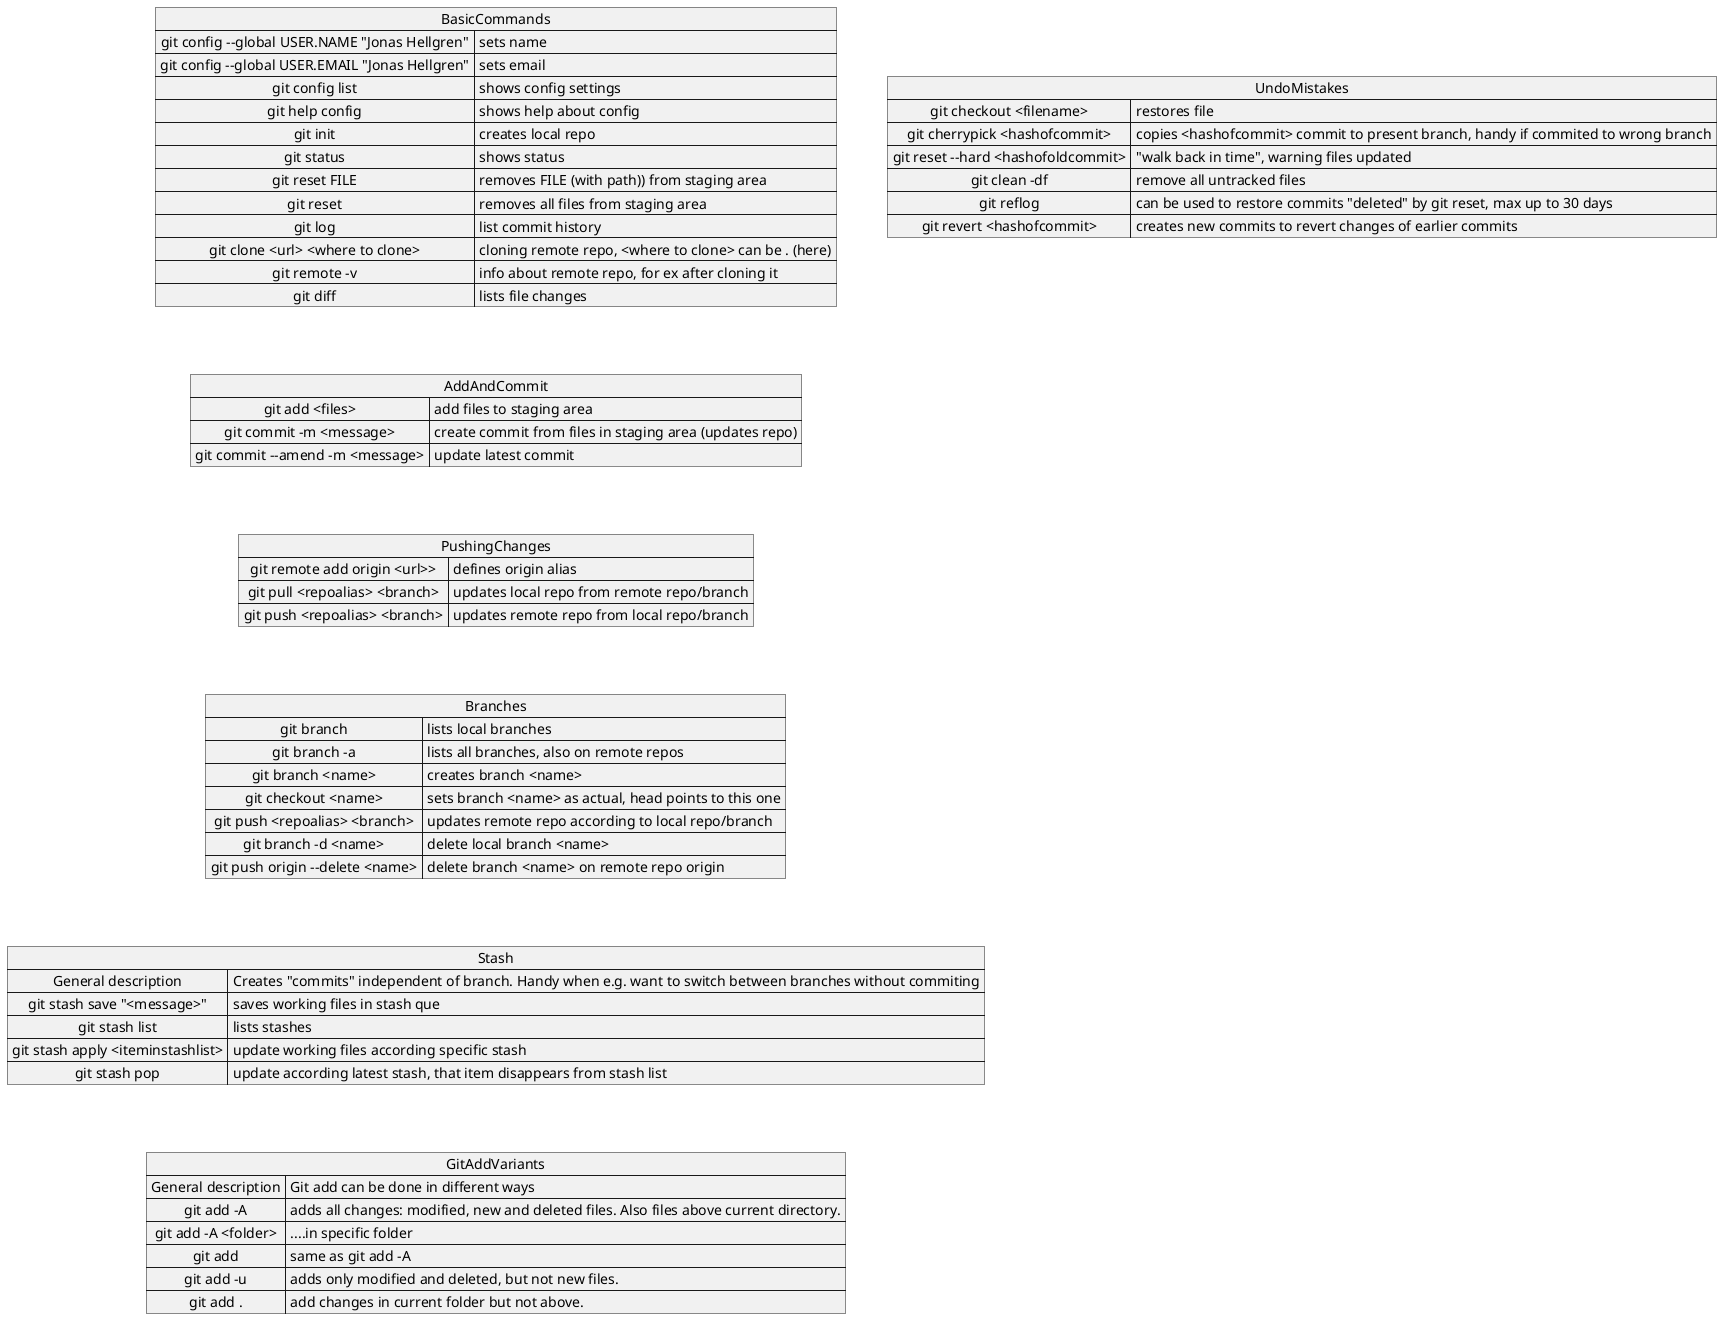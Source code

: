 @startuml
map BasicCommands {
 git config --global USER.NAME "Jonas Hellgren" => sets name
 git config --global USER.EMAIL "Jonas Hellgren" => sets email
 git config list => shows config settings
 git help config  => shows help about config
 git init  => creates local repo
 git status  => shows status
 git reset FILE  => removes FILE (with path)) from staging area
 git reset   => removes all files from staging area
 git log   => list commit history
 git clone <url> <where to clone>  => cloning remote repo, <where to clone> can be . (here)
 git remote -v  => info about remote repo, for ex after cloning it
 git diff  => lists file changes
}

map AddAndCommit {
 git add <files>  => add files to staging area
 git commit -m <message>  => create commit from files in staging area (updates repo)
 git commit --amend -m <message>  => update latest commit
}

map PushingChanges {
 git remote add origin <url>>  => defines origin alias
 git pull <repoalias> <branch>  => updates local repo from remote repo/branch
 git push <repoalias> <branch>  => updates remote repo from local repo/branch
}

map Branches {
 git branch => lists local branches
 git branch -a  => lists all branches, also on remote repos
 git branch <name>  => creates branch <name>
 git checkout <name>  => sets branch <name> as actual, head points to this one
 git push <repoalias> <branch>  => updates remote repo according to local repo/branch
 git branch -d <name> => delete local branch <name>
 git push origin --delete <name> => delete branch <name> on remote repo origin
}

map UndoMistakes {
 git checkout <filename>  => restores file
 git cherrypick <hashofcommit>  => copies <hashofcommit> commit to present branch, handy if commited to wrong branch
 git reset --hard <hashofoldcommit>  => "walk back in time", warning files updated
 git clean -df  => remove all untracked files
 git reflog => can be used to restore commits "deleted" by git reset, max up to 30 days
 git revert <hashofcommit> => creates new commits to revert changes of earlier commits
}

map Stash {
 General description => Creates "commits" independent of branch. Handy when e.g. want to switch between branches without commiting
 git stash save "<message>" =>  saves working files in stash que
 git stash list => lists stashes
 git stash apply <iteminstashlist>  => update working files according specific stash
 git stash pop   => update according latest stash, that item disappears from stash list
}

map GitAddVariants {
 General description => Git add can be done in different ways
 git add -A => adds all changes: modified, new and deleted files. Also files above current directory.
 git add -A <folder> => ....in specific folder
 git add  => same as git add -A
 git add -u  => adds only modified and deleted, but not new files.
 git add . => add changes in current folder but not above.

}

BasicCommands --[hidden]> AddAndCommit
AddAndCommit --[hidden]> PushingChanges
PushingChanges --[hidden]> Branches
Branches --[hidden]> Stash
Stash --[hidden]> GitAddVariants

@enduml